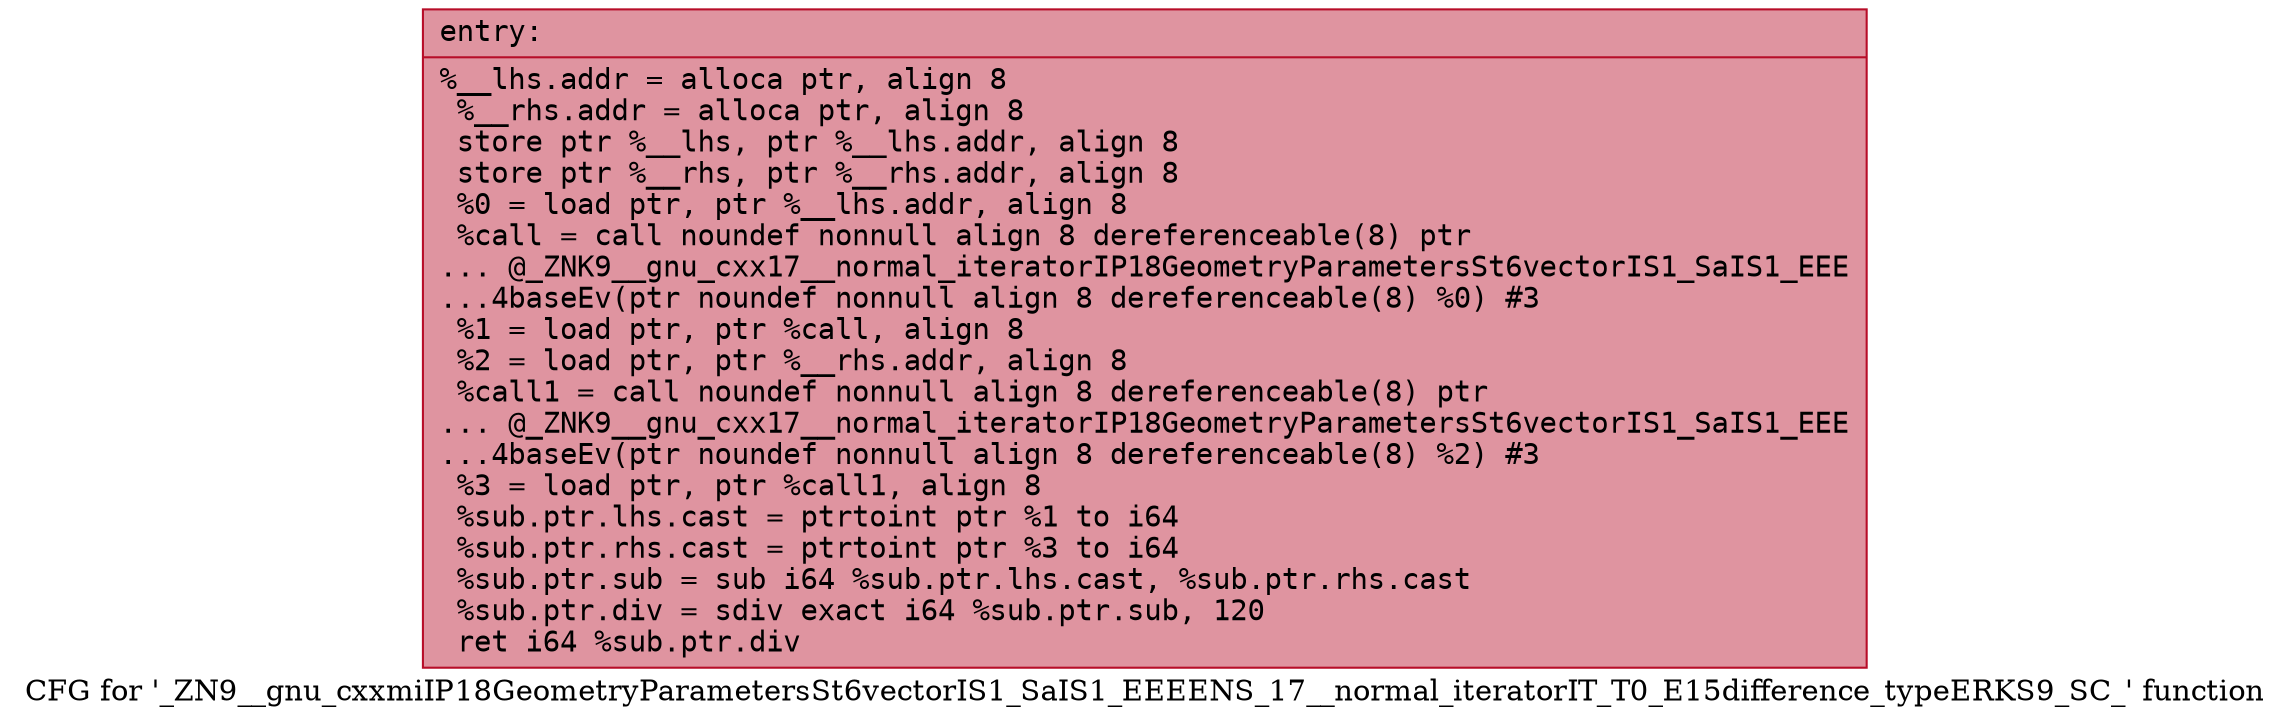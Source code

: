 digraph "CFG for '_ZN9__gnu_cxxmiIP18GeometryParametersSt6vectorIS1_SaIS1_EEEENS_17__normal_iteratorIT_T0_E15difference_typeERKS9_SC_' function" {
	label="CFG for '_ZN9__gnu_cxxmiIP18GeometryParametersSt6vectorIS1_SaIS1_EEEENS_17__normal_iteratorIT_T0_E15difference_typeERKS9_SC_' function";

	Node0x562c4e5c2840 [shape=record,color="#b70d28ff", style=filled, fillcolor="#b70d2870" fontname="Courier",label="{entry:\l|  %__lhs.addr = alloca ptr, align 8\l  %__rhs.addr = alloca ptr, align 8\l  store ptr %__lhs, ptr %__lhs.addr, align 8\l  store ptr %__rhs, ptr %__rhs.addr, align 8\l  %0 = load ptr, ptr %__lhs.addr, align 8\l  %call = call noundef nonnull align 8 dereferenceable(8) ptr\l... @_ZNK9__gnu_cxx17__normal_iteratorIP18GeometryParametersSt6vectorIS1_SaIS1_EEE\l...4baseEv(ptr noundef nonnull align 8 dereferenceable(8) %0) #3\l  %1 = load ptr, ptr %call, align 8\l  %2 = load ptr, ptr %__rhs.addr, align 8\l  %call1 = call noundef nonnull align 8 dereferenceable(8) ptr\l... @_ZNK9__gnu_cxx17__normal_iteratorIP18GeometryParametersSt6vectorIS1_SaIS1_EEE\l...4baseEv(ptr noundef nonnull align 8 dereferenceable(8) %2) #3\l  %3 = load ptr, ptr %call1, align 8\l  %sub.ptr.lhs.cast = ptrtoint ptr %1 to i64\l  %sub.ptr.rhs.cast = ptrtoint ptr %3 to i64\l  %sub.ptr.sub = sub i64 %sub.ptr.lhs.cast, %sub.ptr.rhs.cast\l  %sub.ptr.div = sdiv exact i64 %sub.ptr.sub, 120\l  ret i64 %sub.ptr.div\l}"];
}
